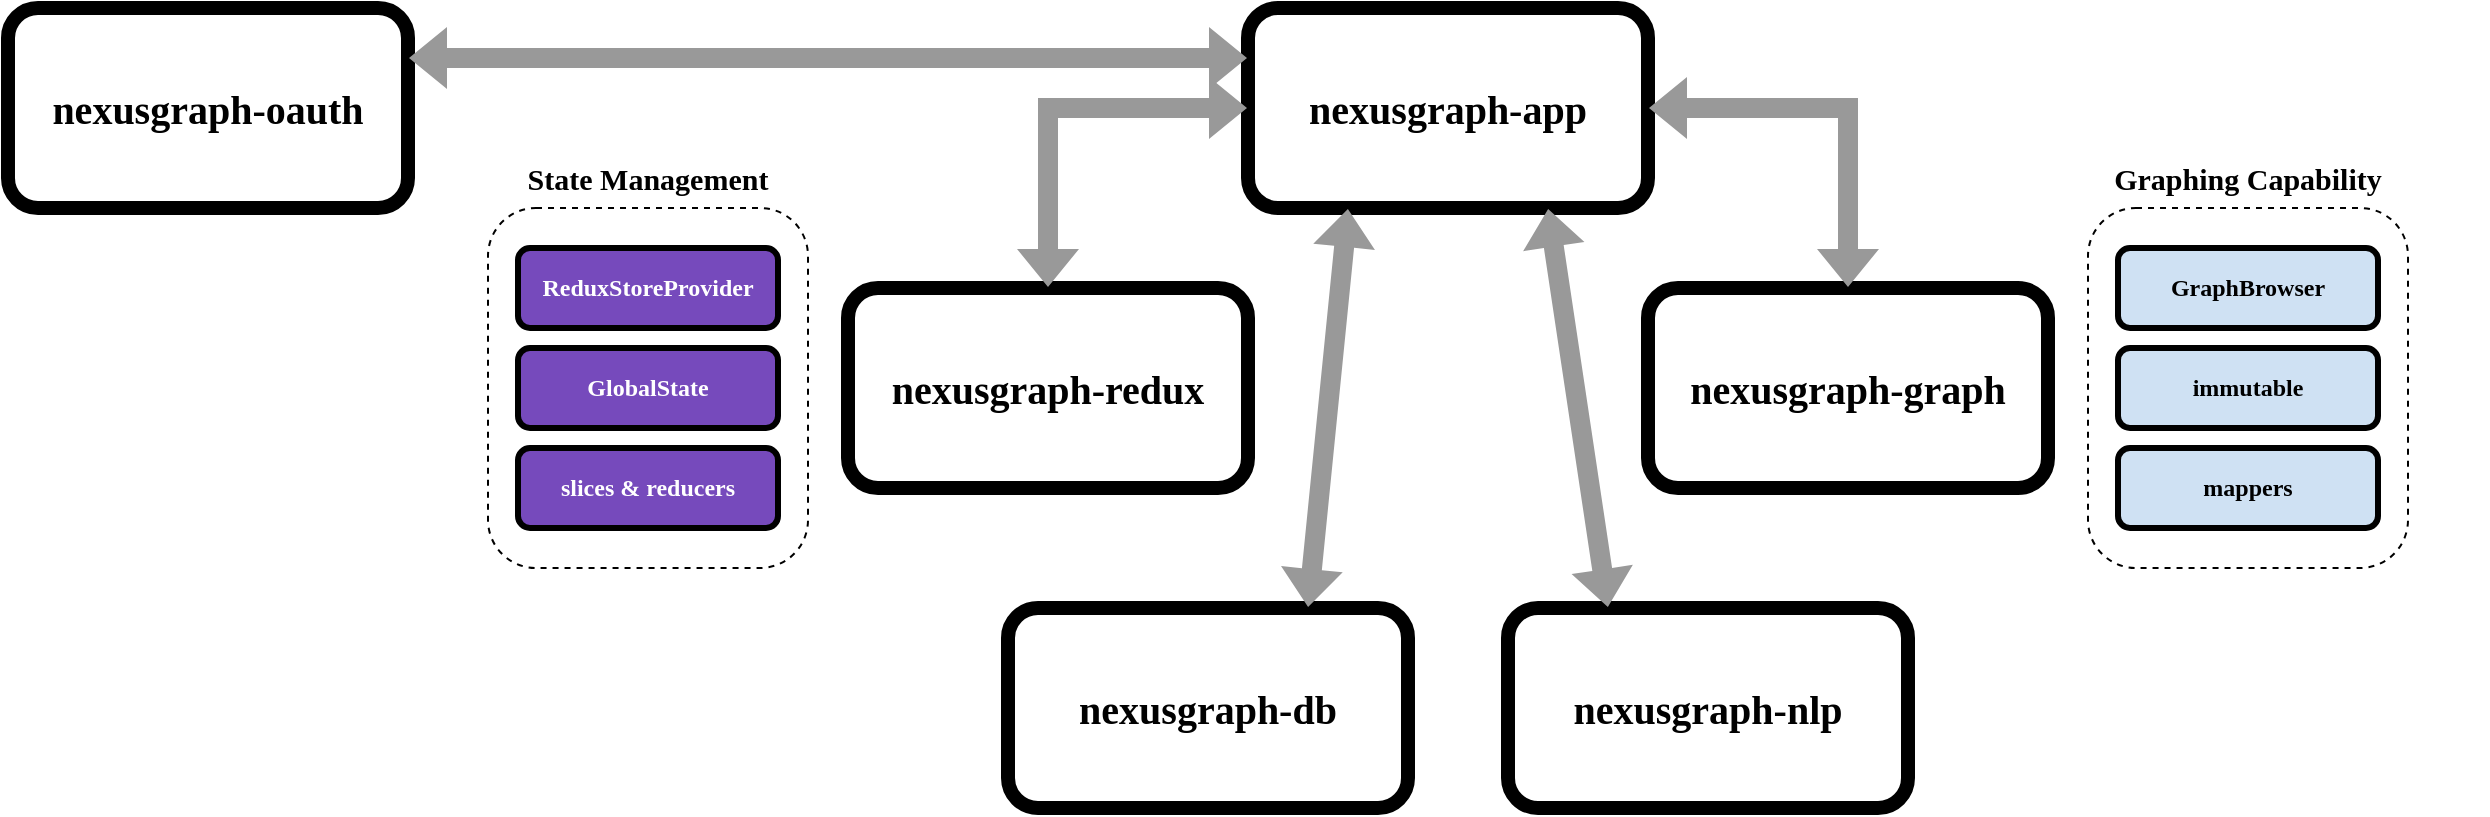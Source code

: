 <mxfile version="24.5.2" type="device">
  <diagram name="Page-1" id="h44ttkBjcu-L7KLSXF3c">
    <mxGraphModel dx="2331" dy="819" grid="1" gridSize="10" guides="1" tooltips="1" connect="1" arrows="1" fold="1" page="1" pageScale="1" pageWidth="850" pageHeight="1100" math="0" shadow="0">
      <root>
        <mxCell id="0" />
        <mxCell id="1" parent="0" />
        <mxCell id="ROhvSXwiDPXo4LtuRvh4-1" value="&lt;font style=&quot;font-size: 20px;&quot; face=&quot;Ubuntu&quot;&gt;&lt;b&gt;nexusgraph-app&lt;/b&gt;&lt;/font&gt;" style="rounded=1;whiteSpace=wrap;html=1;fillColor=none;strokeWidth=7;" vertex="1" parent="1">
          <mxGeometry x="280" y="300" width="200" height="100" as="geometry" />
        </mxCell>
        <mxCell id="ROhvSXwiDPXo4LtuRvh4-2" value="&lt;font style=&quot;font-size: 20px;&quot; face=&quot;Ubuntu&quot;&gt;&lt;b&gt;nexusgraph-redux&lt;/b&gt;&lt;/font&gt;" style="rounded=1;whiteSpace=wrap;html=1;fillColor=none;strokeWidth=7;" vertex="1" parent="1">
          <mxGeometry x="80" y="440" width="200" height="100" as="geometry" />
        </mxCell>
        <mxCell id="ROhvSXwiDPXo4LtuRvh4-3" value="&lt;font style=&quot;font-size: 20px;&quot; face=&quot;Ubuntu&quot;&gt;&lt;b&gt;nexusgraph-graph&lt;/b&gt;&lt;/font&gt;" style="rounded=1;whiteSpace=wrap;html=1;fillColor=none;strokeWidth=7;" vertex="1" parent="1">
          <mxGeometry x="480" y="440" width="200" height="100" as="geometry" />
        </mxCell>
        <mxCell id="ROhvSXwiDPXo4LtuRvh4-4" value="&lt;font style=&quot;font-size: 20px;&quot; face=&quot;Ubuntu&quot;&gt;&lt;b&gt;nexusgraph-db&lt;/b&gt;&lt;/font&gt;" style="rounded=1;whiteSpace=wrap;html=1;fillColor=none;strokeWidth=7;" vertex="1" parent="1">
          <mxGeometry x="160" y="600" width="200" height="100" as="geometry" />
        </mxCell>
        <mxCell id="ROhvSXwiDPXo4LtuRvh4-5" value="&lt;font style=&quot;font-size: 20px;&quot; face=&quot;Ubuntu&quot;&gt;&lt;b&gt;nexusgraph-nlp&lt;/b&gt;&lt;/font&gt;" style="rounded=1;whiteSpace=wrap;html=1;fillColor=none;strokeWidth=7;" vertex="1" parent="1">
          <mxGeometry x="410" y="600" width="200" height="100" as="geometry" />
        </mxCell>
        <mxCell id="ROhvSXwiDPXo4LtuRvh4-6" value="&lt;font style=&quot;font-size: 20px;&quot; face=&quot;Ubuntu&quot;&gt;&lt;b&gt;nexusgraph-oauth&lt;/b&gt;&lt;/font&gt;" style="rounded=1;whiteSpace=wrap;html=1;fillColor=none;strokeWidth=7;" vertex="1" parent="1">
          <mxGeometry x="-340" y="300" width="200" height="100" as="geometry" />
        </mxCell>
        <mxCell id="ROhvSXwiDPXo4LtuRvh4-7" value="" style="shape=flexArrow;endArrow=classic;startArrow=classic;html=1;rounded=0;entryX=0;entryY=0.5;entryDx=0;entryDy=0;exitX=0.5;exitY=0;exitDx=0;exitDy=0;strokeColor=none;fillColor=#999999;" edge="1" parent="1" source="ROhvSXwiDPXo4LtuRvh4-2" target="ROhvSXwiDPXo4LtuRvh4-1">
          <mxGeometry width="100" height="100" relative="1" as="geometry">
            <mxPoint x="110" y="410" as="sourcePoint" />
            <mxPoint x="210" y="310" as="targetPoint" />
            <Array as="points">
              <mxPoint x="180" y="350" />
            </Array>
          </mxGeometry>
        </mxCell>
        <mxCell id="ROhvSXwiDPXo4LtuRvh4-8" value="" style="shape=flexArrow;endArrow=classic;startArrow=classic;html=1;rounded=0;exitX=1;exitY=0.5;exitDx=0;exitDy=0;entryX=0.5;entryY=0;entryDx=0;entryDy=0;fillColor=#999999;strokeColor=none;" edge="1" parent="1" source="ROhvSXwiDPXo4LtuRvh4-1" target="ROhvSXwiDPXo4LtuRvh4-3">
          <mxGeometry width="100" height="100" relative="1" as="geometry">
            <mxPoint x="440" y="580" as="sourcePoint" />
            <mxPoint x="540" y="480" as="targetPoint" />
            <Array as="points">
              <mxPoint x="580" y="350" />
            </Array>
          </mxGeometry>
        </mxCell>
        <mxCell id="ROhvSXwiDPXo4LtuRvh4-10" value="" style="shape=flexArrow;endArrow=classic;startArrow=classic;html=1;rounded=0;entryX=0.25;entryY=1;entryDx=0;entryDy=0;exitX=0.75;exitY=0;exitDx=0;exitDy=0;strokeColor=none;fillColor=#999999;" edge="1" parent="1" source="ROhvSXwiDPXo4LtuRvh4-4" target="ROhvSXwiDPXo4LtuRvh4-1">
          <mxGeometry width="100" height="100" relative="1" as="geometry">
            <mxPoint x="440" y="580" as="sourcePoint" />
            <mxPoint x="540" y="480" as="targetPoint" />
            <Array as="points" />
          </mxGeometry>
        </mxCell>
        <mxCell id="ROhvSXwiDPXo4LtuRvh4-11" value="" style="shape=flexArrow;endArrow=classic;startArrow=classic;html=1;rounded=0;entryX=0.75;entryY=1;entryDx=0;entryDy=0;exitX=0.25;exitY=0;exitDx=0;exitDy=0;fillColor=#999999;strokeColor=none;" edge="1" parent="1" source="ROhvSXwiDPXo4LtuRvh4-5" target="ROhvSXwiDPXo4LtuRvh4-1">
          <mxGeometry width="100" height="100" relative="1" as="geometry">
            <mxPoint x="440" y="570" as="sourcePoint" />
            <mxPoint x="540" y="480" as="targetPoint" />
          </mxGeometry>
        </mxCell>
        <mxCell id="ROhvSXwiDPXo4LtuRvh4-12" value="" style="rounded=1;whiteSpace=wrap;html=1;fillColor=none;dashed=1;" vertex="1" parent="1">
          <mxGeometry x="700" y="400" width="160" height="180" as="geometry" />
        </mxCell>
        <mxCell id="ROhvSXwiDPXo4LtuRvh4-13" value="&lt;b&gt;&lt;font face=&quot;Ubuntu&quot;&gt;GraphBrowser&lt;/font&gt;&lt;/b&gt;" style="rounded=1;whiteSpace=wrap;html=1;fillColor=#CFE1F3;strokeWidth=3;" vertex="1" parent="1">
          <mxGeometry x="715" y="420" width="130" height="40" as="geometry" />
        </mxCell>
        <mxCell id="ROhvSXwiDPXo4LtuRvh4-14" value="&lt;b&gt;&lt;font face=&quot;Ubuntu&quot;&gt;immutable&lt;/font&gt;&lt;/b&gt;&lt;span style=&quot;color: rgba(0, 0, 0, 0); font-family: monospace; font-size: 0px; text-align: start; text-wrap: nowrap;&quot;&gt;%3CmxGraphModel%3E%3Croot%3E%3CmxCell%20id%3D%220%22%2F%3E%3CmxCell%20id%3D%221%22%20parent%3D%220%22%2F%3E%3CmxCell%20id%3D%222%22%20value%3D%22%26lt%3Bb%26gt%3B%26lt%3Bfont%20face%3D%26quot%3BUbuntu%26quot%3B%26gt%3BGraphBrowser%26lt%3B%2Ffont%26gt%3B%26lt%3B%2Fb%26gt%3B%22%20style%3D%22rounded%3D1%3BwhiteSpace%3Dwrap%3Bhtml%3D1%3BfillColor%3Dnone%3BstrokeWidth%3D5%3B%22%20vertex%3D%221%22%20parent%3D%221%22%3E%3CmxGeometry%20x%3D%22775%22%20y%3D%22420%22%20width%3D%22130%22%20height%3D%2240%22%20as%3D%22geometry%22%2F%3E%3C%2FmxCell%3E%3C%2Froot%3E%3C%2FmxGraphModel%3E&lt;/span&gt;" style="rounded=1;whiteSpace=wrap;html=1;fillColor=#CFE1F3;strokeWidth=3;" vertex="1" parent="1">
          <mxGeometry x="715" y="470" width="130" height="40" as="geometry" />
        </mxCell>
        <mxCell id="ROhvSXwiDPXo4LtuRvh4-15" value="&lt;font face=&quot;Ubuntu&quot;&gt;&lt;b&gt;mappers&lt;/b&gt;&lt;/font&gt;" style="rounded=1;whiteSpace=wrap;html=1;fillColor=#CFE1F3;strokeWidth=3;" vertex="1" parent="1">
          <mxGeometry x="715" y="520" width="130" height="40" as="geometry" />
        </mxCell>
        <mxCell id="ROhvSXwiDPXo4LtuRvh4-17" value="&lt;font face=&quot;Ubuntu&quot;&gt;&lt;span style=&quot;font-size: 15px;&quot;&gt;&lt;b&gt;Graphing Capability&lt;/b&gt;&lt;/span&gt;&lt;/font&gt;" style="text;html=1;align=center;verticalAlign=middle;whiteSpace=wrap;rounded=0;" vertex="1" parent="1">
          <mxGeometry x="660" y="370" width="240" height="30" as="geometry" />
        </mxCell>
        <mxCell id="ROhvSXwiDPXo4LtuRvh4-19" value="" style="rounded=1;whiteSpace=wrap;html=1;fillColor=none;dashed=1;" vertex="1" parent="1">
          <mxGeometry x="-100" y="400" width="160" height="180" as="geometry" />
        </mxCell>
        <mxCell id="ROhvSXwiDPXo4LtuRvh4-20" value="&lt;font face=&quot;Ubuntu&quot; color=&quot;#ffffff&quot;&gt;&lt;b&gt;ReduxStoreProvider&lt;/b&gt;&lt;/font&gt;" style="rounded=1;whiteSpace=wrap;html=1;fillColor=#764ABC;strokeWidth=3;" vertex="1" parent="1">
          <mxGeometry x="-85" y="420" width="130" height="40" as="geometry" />
        </mxCell>
        <mxCell id="ROhvSXwiDPXo4LtuRvh4-21" value="&lt;font color=&quot;#ffffff&quot; face=&quot;Ubuntu&quot;&gt;&lt;b&gt;GlobalState&lt;/b&gt;&lt;/font&gt;" style="rounded=1;whiteSpace=wrap;html=1;fillColor=#764ABC;strokeWidth=3;" vertex="1" parent="1">
          <mxGeometry x="-85" y="470" width="130" height="40" as="geometry" />
        </mxCell>
        <mxCell id="ROhvSXwiDPXo4LtuRvh4-22" value="&lt;font color=&quot;#ffffff&quot; face=&quot;Ubuntu&quot;&gt;&lt;b&gt;slices &amp;amp; reducers&lt;/b&gt;&lt;/font&gt;" style="rounded=1;whiteSpace=wrap;html=1;fillColor=#764ABC;strokeWidth=3;" vertex="1" parent="1">
          <mxGeometry x="-85" y="520" width="130" height="40" as="geometry" />
        </mxCell>
        <mxCell id="ROhvSXwiDPXo4LtuRvh4-23" value="&lt;font face=&quot;Ubuntu&quot;&gt;&lt;span style=&quot;font-size: 15px;&quot;&gt;&lt;b&gt;State Management&lt;/b&gt;&lt;/span&gt;&lt;/font&gt;" style="text;html=1;align=center;verticalAlign=middle;whiteSpace=wrap;rounded=0;" vertex="1" parent="1">
          <mxGeometry x="-140" y="370" width="240" height="30" as="geometry" />
        </mxCell>
        <mxCell id="ROhvSXwiDPXo4LtuRvh4-24" value="" style="shape=flexArrow;endArrow=classic;startArrow=classic;html=1;rounded=0;exitX=1;exitY=0.25;exitDx=0;exitDy=0;entryX=0;entryY=0.25;entryDx=0;entryDy=0;fillColor=#999999;strokeColor=none;" edge="1" parent="1" source="ROhvSXwiDPXo4LtuRvh4-6" target="ROhvSXwiDPXo4LtuRvh4-1">
          <mxGeometry width="100" height="100" relative="1" as="geometry">
            <mxPoint x="330" y="520" as="sourcePoint" />
            <mxPoint x="430" y="420" as="targetPoint" />
          </mxGeometry>
        </mxCell>
      </root>
    </mxGraphModel>
  </diagram>
</mxfile>
